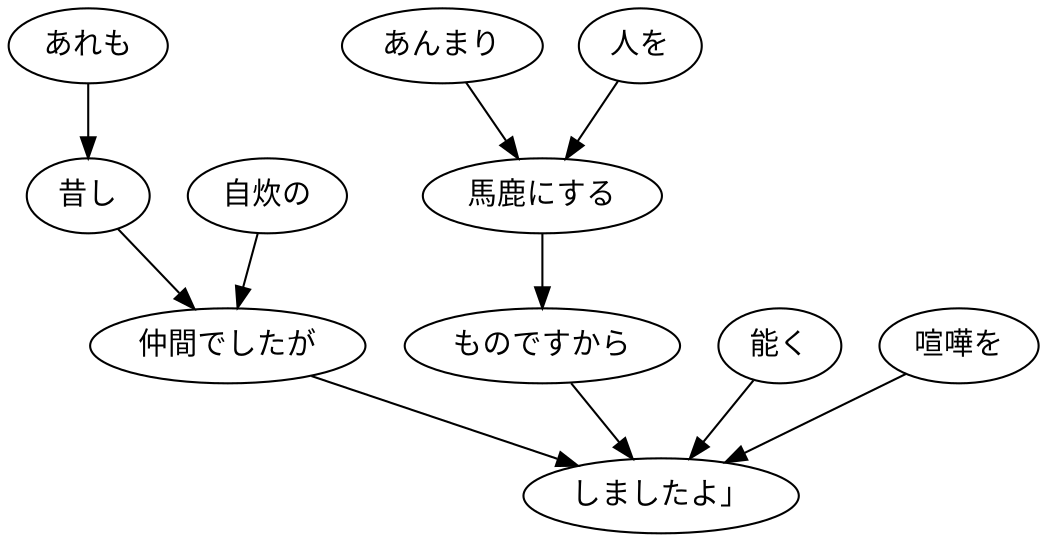 digraph graph2128 {
	node0 [label="あれも"];
	node1 [label="昔し"];
	node2 [label="自炊の"];
	node3 [label="仲間でしたが"];
	node4 [label="あんまり"];
	node5 [label="人を"];
	node6 [label="馬鹿にする"];
	node7 [label="ものですから"];
	node8 [label="能く"];
	node9 [label="喧嘩を"];
	node10 [label="しましたよ」"];
	node0 -> node1;
	node1 -> node3;
	node2 -> node3;
	node3 -> node10;
	node4 -> node6;
	node5 -> node6;
	node6 -> node7;
	node7 -> node10;
	node8 -> node10;
	node9 -> node10;
}

